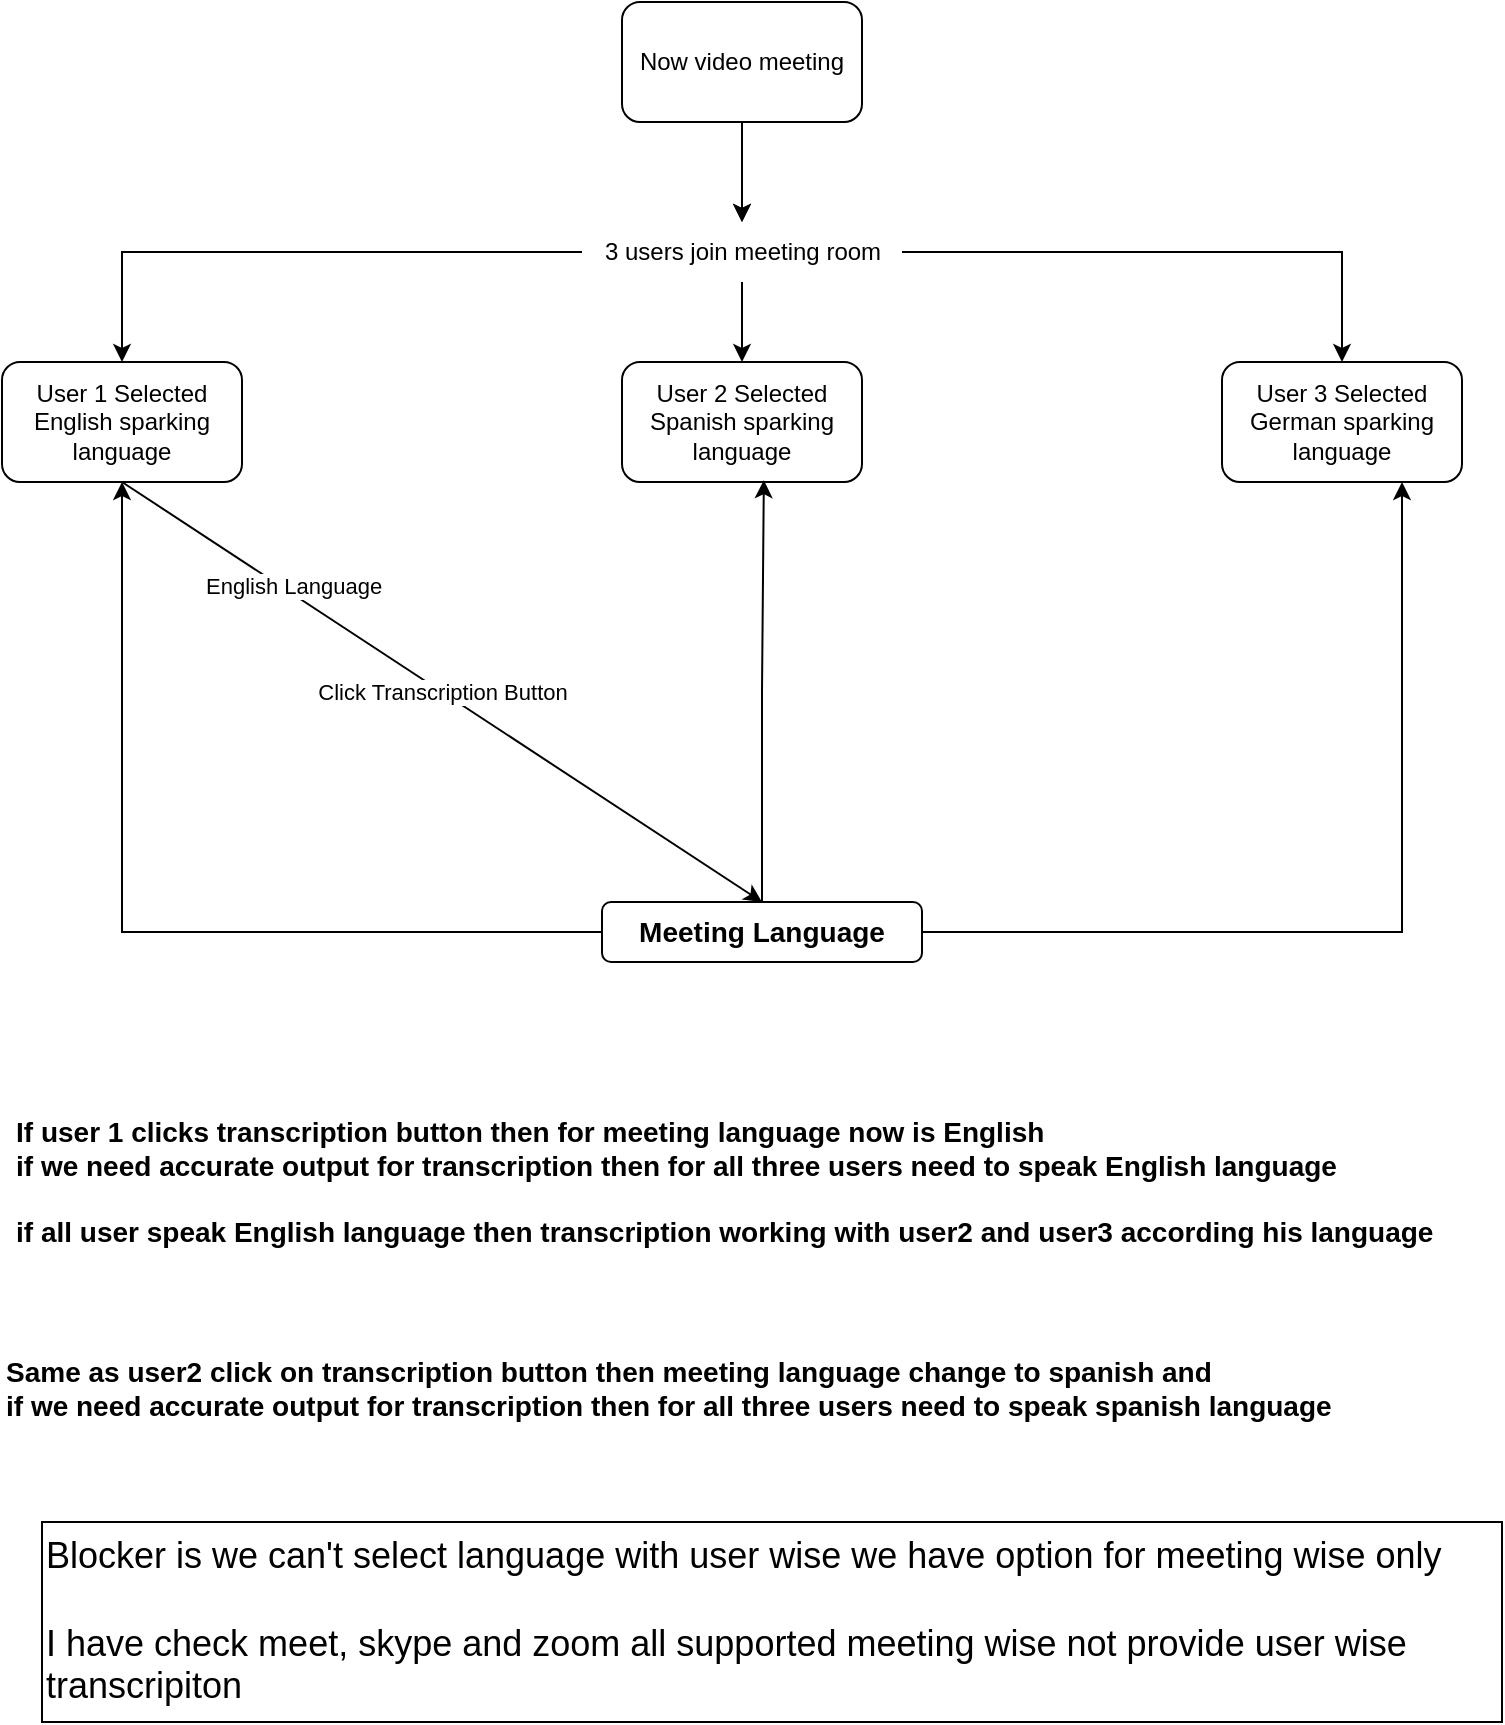 <mxfile version="24.3.1" type="github">
  <diagram name="Page-1" id="o0LcYzsVzfWZ8x-WxZuV">
    <mxGraphModel dx="2150" dy="870" grid="1" gridSize="10" guides="1" tooltips="1" connect="1" arrows="1" fold="1" page="1" pageScale="1" pageWidth="850" pageHeight="1100" math="0" shadow="0">
      <root>
        <mxCell id="0" />
        <mxCell id="1" parent="0" />
        <mxCell id="dIP-NNL8l3jh8cJKC_hJ-7" style="edgeStyle=orthogonalEdgeStyle;rounded=0;orthogonalLoop=1;jettySize=auto;html=1;exitX=0.5;exitY=1;exitDx=0;exitDy=0;" edge="1" parent="1" source="dIP-NNL8l3jh8cJKC_hJ-9" target="dIP-NNL8l3jh8cJKC_hJ-3">
          <mxGeometry relative="1" as="geometry" />
        </mxCell>
        <mxCell id="dIP-NNL8l3jh8cJKC_hJ-1" value="Now video meeting" style="rounded=1;whiteSpace=wrap;html=1;" vertex="1" parent="1">
          <mxGeometry x="350" y="10" width="120" height="60" as="geometry" />
        </mxCell>
        <mxCell id="dIP-NNL8l3jh8cJKC_hJ-2" value="User 1 Selected English sparking language" style="rounded=1;whiteSpace=wrap;html=1;" vertex="1" parent="1">
          <mxGeometry x="40" y="190" width="120" height="60" as="geometry" />
        </mxCell>
        <mxCell id="dIP-NNL8l3jh8cJKC_hJ-3" value="User 2 Selected Spanish sparking language" style="rounded=1;whiteSpace=wrap;html=1;" vertex="1" parent="1">
          <mxGeometry x="350" y="190" width="120" height="60" as="geometry" />
        </mxCell>
        <mxCell id="dIP-NNL8l3jh8cJKC_hJ-4" value="User 3 Selected German sparking language" style="rounded=1;whiteSpace=wrap;html=1;" vertex="1" parent="1">
          <mxGeometry x="650" y="190" width="120" height="60" as="geometry" />
        </mxCell>
        <mxCell id="dIP-NNL8l3jh8cJKC_hJ-10" value="" style="edgeStyle=orthogonalEdgeStyle;rounded=0;orthogonalLoop=1;jettySize=auto;html=1;exitX=0.5;exitY=1;exitDx=0;exitDy=0;entryX=0.5;entryY=0;entryDx=0;entryDy=0;" edge="1" parent="1" source="dIP-NNL8l3jh8cJKC_hJ-1" target="dIP-NNL8l3jh8cJKC_hJ-9">
          <mxGeometry relative="1" as="geometry">
            <mxPoint x="410" y="70" as="sourcePoint" />
            <mxPoint x="720" y="320" as="targetPoint" />
          </mxGeometry>
        </mxCell>
        <mxCell id="dIP-NNL8l3jh8cJKC_hJ-11" value="" style="edgeStyle=orthogonalEdgeStyle;rounded=0;orthogonalLoop=1;jettySize=auto;html=1;exitX=0.5;exitY=1;exitDx=0;exitDy=0;" edge="1" parent="1" source="dIP-NNL8l3jh8cJKC_hJ-1" target="dIP-NNL8l3jh8cJKC_hJ-9">
          <mxGeometry relative="1" as="geometry">
            <mxPoint x="410" y="70" as="sourcePoint" />
            <mxPoint x="410" y="320" as="targetPoint" />
          </mxGeometry>
        </mxCell>
        <mxCell id="dIP-NNL8l3jh8cJKC_hJ-13" style="edgeStyle=orthogonalEdgeStyle;rounded=0;orthogonalLoop=1;jettySize=auto;html=1;" edge="1" parent="1" source="dIP-NNL8l3jh8cJKC_hJ-9" target="dIP-NNL8l3jh8cJKC_hJ-2">
          <mxGeometry relative="1" as="geometry" />
        </mxCell>
        <mxCell id="dIP-NNL8l3jh8cJKC_hJ-14" style="edgeStyle=orthogonalEdgeStyle;rounded=0;orthogonalLoop=1;jettySize=auto;html=1;entryX=0.5;entryY=0;entryDx=0;entryDy=0;" edge="1" parent="1" source="dIP-NNL8l3jh8cJKC_hJ-9" target="dIP-NNL8l3jh8cJKC_hJ-4">
          <mxGeometry relative="1" as="geometry" />
        </mxCell>
        <mxCell id="dIP-NNL8l3jh8cJKC_hJ-9" value="3 users join meeting room" style="text;html=1;align=center;verticalAlign=middle;resizable=0;points=[];autosize=1;strokeColor=none;fillColor=none;" vertex="1" parent="1">
          <mxGeometry x="330" y="120" width="160" height="30" as="geometry" />
        </mxCell>
        <mxCell id="dIP-NNL8l3jh8cJKC_hJ-23" style="edgeStyle=orthogonalEdgeStyle;rounded=0;orthogonalLoop=1;jettySize=auto;html=1;exitX=0;exitY=0.5;exitDx=0;exitDy=0;entryX=0.5;entryY=1;entryDx=0;entryDy=0;" edge="1" parent="1" source="dIP-NNL8l3jh8cJKC_hJ-15" target="dIP-NNL8l3jh8cJKC_hJ-2">
          <mxGeometry relative="1" as="geometry" />
        </mxCell>
        <mxCell id="dIP-NNL8l3jh8cJKC_hJ-24" style="edgeStyle=orthogonalEdgeStyle;rounded=0;orthogonalLoop=1;jettySize=auto;html=1;exitX=1;exitY=0.5;exitDx=0;exitDy=0;entryX=0.75;entryY=1;entryDx=0;entryDy=0;" edge="1" parent="1" source="dIP-NNL8l3jh8cJKC_hJ-15" target="dIP-NNL8l3jh8cJKC_hJ-4">
          <mxGeometry relative="1" as="geometry" />
        </mxCell>
        <mxCell id="dIP-NNL8l3jh8cJKC_hJ-15" value="&lt;font style=&quot;font-size: 14px;&quot;&gt;&lt;b&gt;Meeting Language&lt;/b&gt;&lt;/font&gt;" style="rounded=1;whiteSpace=wrap;html=1;" vertex="1" parent="1">
          <mxGeometry x="340" y="460" width="160" height="30" as="geometry" />
        </mxCell>
        <mxCell id="dIP-NNL8l3jh8cJKC_hJ-18" value="" style="endArrow=classic;html=1;rounded=0;exitX=0.5;exitY=1;exitDx=0;exitDy=0;entryX=0.5;entryY=0;entryDx=0;entryDy=0;" edge="1" parent="1" source="dIP-NNL8l3jh8cJKC_hJ-2" target="dIP-NNL8l3jh8cJKC_hJ-15">
          <mxGeometry relative="1" as="geometry">
            <mxPoint x="330" y="370" as="sourcePoint" />
            <mxPoint x="490" y="370" as="targetPoint" />
          </mxGeometry>
        </mxCell>
        <mxCell id="dIP-NNL8l3jh8cJKC_hJ-19" value="Click Transcription Button" style="edgeLabel;resizable=0;html=1;;align=center;verticalAlign=middle;" connectable="0" vertex="1" parent="dIP-NNL8l3jh8cJKC_hJ-18">
          <mxGeometry relative="1" as="geometry" />
        </mxCell>
        <mxCell id="dIP-NNL8l3jh8cJKC_hJ-20" value="English Language" style="edgeLabel;resizable=0;html=1;;align=left;verticalAlign=bottom;" connectable="0" vertex="1" parent="dIP-NNL8l3jh8cJKC_hJ-18">
          <mxGeometry x="-1" relative="1" as="geometry">
            <mxPoint x="40" y="60" as="offset" />
          </mxGeometry>
        </mxCell>
        <mxCell id="dIP-NNL8l3jh8cJKC_hJ-26" style="edgeStyle=orthogonalEdgeStyle;rounded=0;orthogonalLoop=1;jettySize=auto;html=1;exitX=0.5;exitY=0;exitDx=0;exitDy=0;entryX=0.591;entryY=0.985;entryDx=0;entryDy=0;entryPerimeter=0;" edge="1" parent="1" source="dIP-NNL8l3jh8cJKC_hJ-15" target="dIP-NNL8l3jh8cJKC_hJ-3">
          <mxGeometry relative="1" as="geometry" />
        </mxCell>
        <mxCell id="dIP-NNL8l3jh8cJKC_hJ-27" value="&lt;font style=&quot;font-size: 14px;&quot;&gt;&lt;b&gt;If user 1 clicks transcription button then for meeting language now is English&lt;/b&gt;&lt;/font&gt;&lt;div&gt;&lt;font style=&quot;font-size: 14px;&quot;&gt;&lt;b&gt;if we need accurate output for transcription then for all three users need to speak English language&lt;br&gt;&lt;br&gt;if all user speak English language then transcription working with user2 and user3 according his language&lt;/b&gt;&lt;/font&gt;&lt;/div&gt;" style="text;html=1;align=left;verticalAlign=middle;resizable=0;points=[];autosize=1;strokeColor=none;fillColor=none;" vertex="1" parent="1">
          <mxGeometry x="45" y="560" width="730" height="80" as="geometry" />
        </mxCell>
        <mxCell id="dIP-NNL8l3jh8cJKC_hJ-28" value="&lt;font style=&quot;font-size: 14px;&quot;&gt;&lt;b&gt;Same as user2 click on transcription button then meeting language change to spanish and&amp;nbsp;&lt;/b&gt;&lt;/font&gt;&lt;div&gt;&lt;font style=&quot;font-size: 14px;&quot;&gt;&lt;b&gt;if we need accurate output for transcription then for all three users need to speak spanish language&lt;/b&gt;&lt;b&gt;&amp;nbsp;&amp;nbsp;&lt;/b&gt;&lt;/font&gt;&lt;/div&gt;" style="text;html=1;align=left;verticalAlign=middle;resizable=0;points=[];autosize=1;strokeColor=none;fillColor=none;" vertex="1" parent="1">
          <mxGeometry x="40" y="678" width="690" height="50" as="geometry" />
        </mxCell>
        <mxCell id="dIP-NNL8l3jh8cJKC_hJ-30" value="&lt;font style=&quot;font-size: 18px;&quot;&gt;Blocker is we can&#39;t select language with user wise we have option for meeting wise only&lt;br&gt;&lt;br&gt;I have check meet, skype and zoom all supported meeting wise not provide user wise transcripiton&lt;/font&gt;" style="whiteSpace=wrap;html=1;align=left;" vertex="1" parent="1">
          <mxGeometry x="60" y="770" width="730" height="100" as="geometry" />
        </mxCell>
      </root>
    </mxGraphModel>
  </diagram>
</mxfile>
